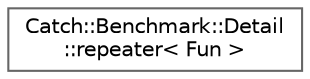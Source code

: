 digraph "Graphical Class Hierarchy"
{
 // LATEX_PDF_SIZE
  bgcolor="transparent";
  edge [fontname=Helvetica,fontsize=10,labelfontname=Helvetica,labelfontsize=10];
  node [fontname=Helvetica,fontsize=10,shape=box,height=0.2,width=0.4];
  rankdir="LR";
  Node0 [id="Node000000",label="Catch::Benchmark::Detail\l::repeater\< Fun \>",height=0.2,width=0.4,color="grey40", fillcolor="white", style="filled",URL="$structCatch_1_1Benchmark_1_1Detail_1_1repeater.html",tooltip=" "];
}
